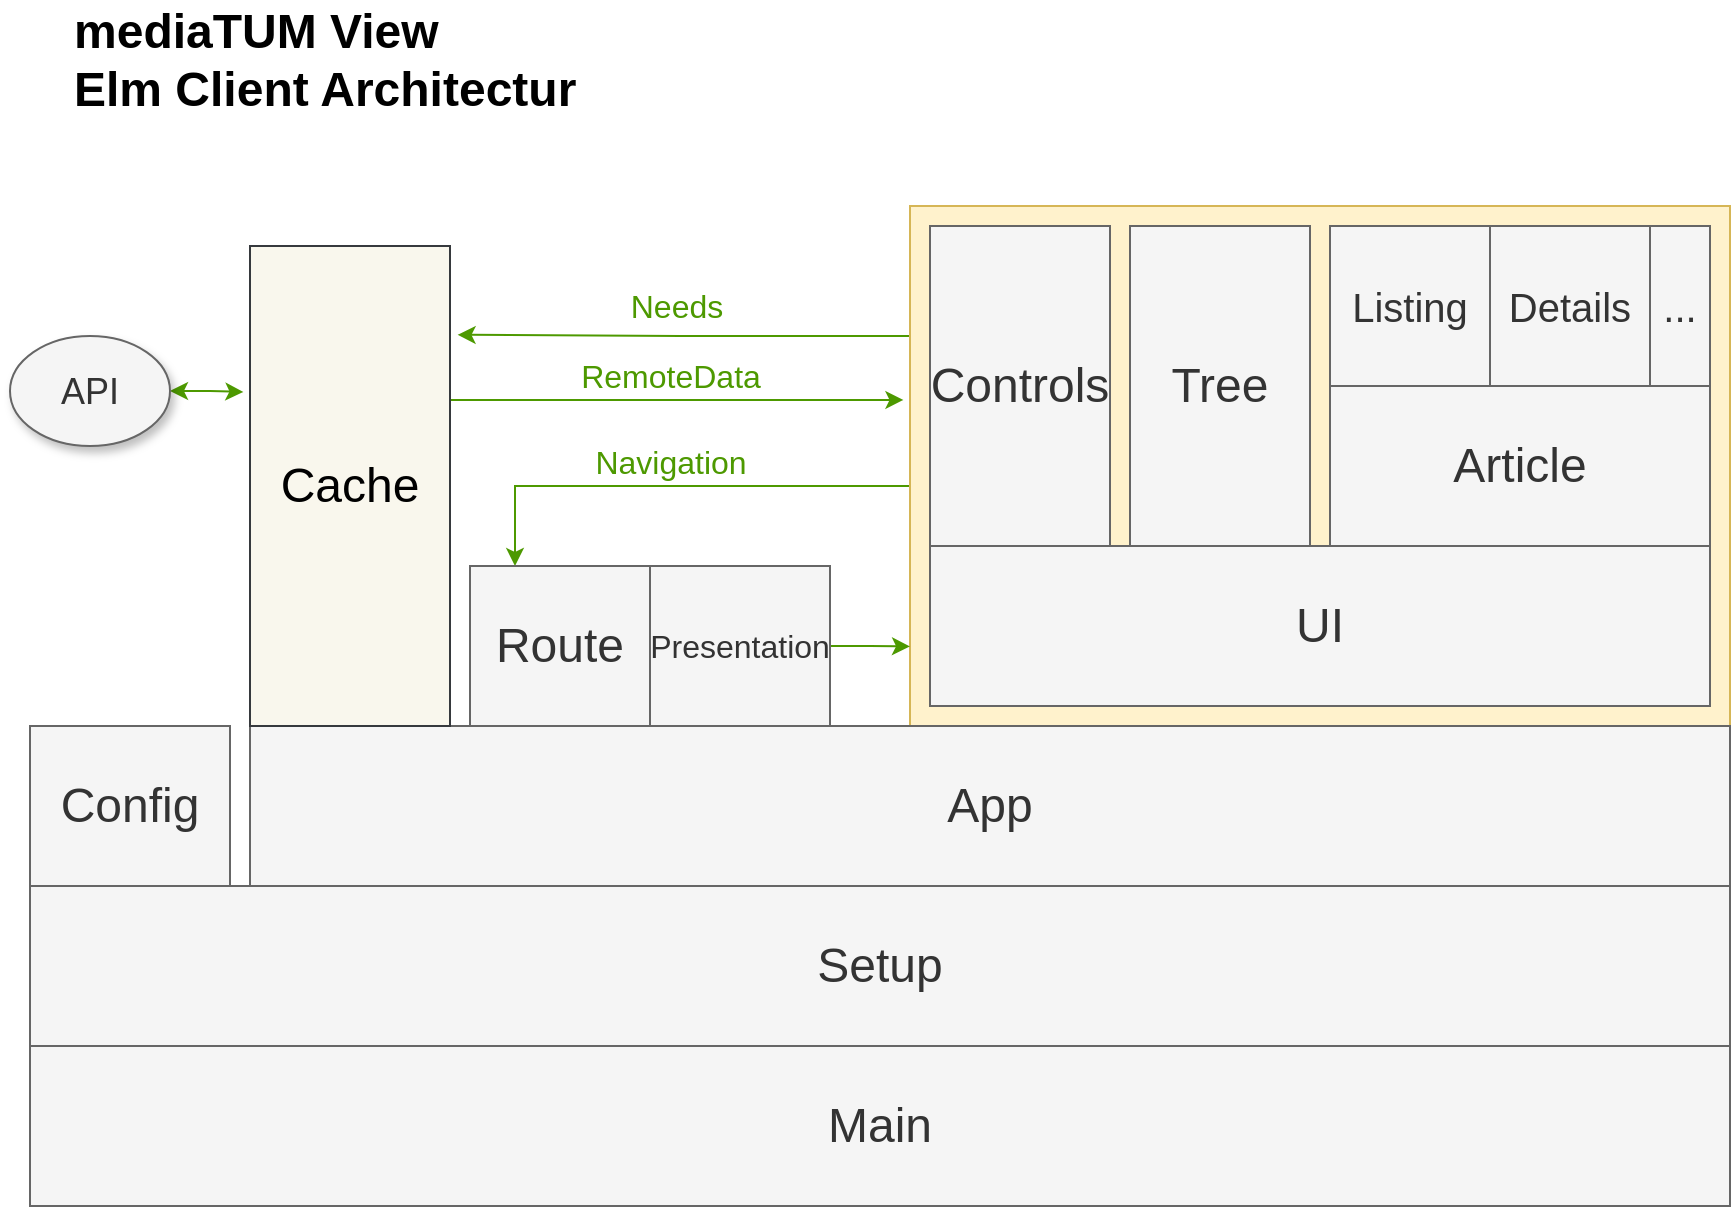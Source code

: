 <mxfile pages="1">
    <diagram id="z90aoosB8oT8kM0bExe6" name="Page-1">
        <mxGraphModel dx="976" dy="1437" grid="1" gridSize="10" guides="1" tooltips="1" connect="1" arrows="1" fold="1" page="1" pageScale="1" pageWidth="1169" pageHeight="827" math="0" shadow="0">
            <root>
                <mxCell id="0"/>
                <mxCell id="1" parent="0"/>
                <mxCell id="8" style="edgeStyle=orthogonalEdgeStyle;rounded=0;orthogonalLoop=1;jettySize=auto;html=1;exitX=0;exitY=0.25;exitDx=0;exitDy=0;entryX=1.038;entryY=0.185;entryDx=0;entryDy=0;entryPerimeter=0;fontSize=16;fontColor=#4D9900;strokeColor=#4D9900;" parent="1" source="6" target="sRgwNJVXHWI8L3lA_u1n-14" edge="1">
                    <mxGeometry relative="1" as="geometry"/>
                </mxCell>
                <mxCell id="9" value="Needs" style="edgeLabel;html=1;align=center;verticalAlign=middle;resizable=0;points=[];fontSize=16;fontColor=#4D9900;" parent="8" vertex="1" connectable="0">
                    <mxGeometry x="-0.271" y="3" relative="1" as="geometry">
                        <mxPoint x="-35" y="-18" as="offset"/>
                    </mxGeometry>
                </mxCell>
                <mxCell id="16" style="edgeStyle=orthogonalEdgeStyle;rounded=0;orthogonalLoop=1;jettySize=auto;html=1;entryX=0.25;entryY=0;entryDx=0;entryDy=0;fontSize=16;fontColor=#4D9900;strokeColor=#4D9900;" parent="1" source="6" target="4" edge="1">
                    <mxGeometry relative="1" as="geometry">
                        <Array as="points">
                            <mxPoint x="303" y="300"/>
                        </Array>
                    </mxGeometry>
                </mxCell>
                <mxCell id="17" value="Navigation" style="edgeLabel;html=1;align=center;verticalAlign=middle;resizable=0;points=[];fontSize=16;fontColor=#4D9900;" parent="16" vertex="1" connectable="0">
                    <mxGeometry x="0.032" y="2" relative="1" as="geometry">
                        <mxPoint x="2" y="-14" as="offset"/>
                    </mxGeometry>
                </mxCell>
                <mxCell id="6" value="" style="rounded=0;whiteSpace=wrap;html=1;fontSize=24;verticalAlign=middle;fillColor=#fff2cc;strokeColor=#d6b656;" parent="1" vertex="1">
                    <mxGeometry x="500" y="160" width="410" height="260" as="geometry"/>
                </mxCell>
                <mxCell id="sRgwNJVXHWI8L3lA_u1n-2" value="Setup&lt;br&gt;" style="rounded=0;whiteSpace=wrap;html=1;fontSize=24;verticalAlign=middle;fillColor=#f5f5f5;strokeColor=#666666;fontColor=#333333;" parent="1" vertex="1">
                    <mxGeometry x="60" y="500" width="850" height="80" as="geometry"/>
                </mxCell>
                <mxCell id="sRgwNJVXHWI8L3lA_u1n-3" value="App" style="rounded=0;whiteSpace=wrap;html=1;fontSize=24;verticalAlign=middle;fillColor=#f5f5f5;strokeColor=#666666;fontColor=#333333;" parent="1" vertex="1">
                    <mxGeometry x="170" y="420" width="740" height="80" as="geometry"/>
                </mxCell>
                <mxCell id="sRgwNJVXHWI8L3lA_u1n-4" value="UI" style="rounded=0;whiteSpace=wrap;html=1;fontSize=24;verticalAlign=middle;fillColor=#f5f5f5;strokeColor=#666666;fontColor=#333333;" parent="1" vertex="1">
                    <mxGeometry x="510" y="330" width="390" height="80" as="geometry"/>
                </mxCell>
                <mxCell id="sRgwNJVXHWI8L3lA_u1n-5" value="Article" style="rounded=0;whiteSpace=wrap;html=1;fontSize=24;verticalAlign=middle;fillColor=#f5f5f5;strokeColor=#666666;fontColor=#333333;" parent="1" vertex="1">
                    <mxGeometry x="710" y="250" width="190" height="80" as="geometry"/>
                </mxCell>
                <mxCell id="sRgwNJVXHWI8L3lA_u1n-8" value="Tree" style="rounded=0;whiteSpace=wrap;html=1;fontSize=24;verticalAlign=middle;fillColor=#f5f5f5;strokeColor=#666666;fontColor=#333333;" parent="1" vertex="1">
                    <mxGeometry x="610" y="170" width="90" height="160" as="geometry"/>
                </mxCell>
                <mxCell id="sRgwNJVXHWI8L3lA_u1n-9" value="Controls" style="rounded=0;whiteSpace=wrap;html=1;fontSize=24;verticalAlign=middle;fillColor=#f5f5f5;strokeColor=#666666;fontColor=#333333;" parent="1" vertex="1">
                    <mxGeometry x="510" y="170" width="90" height="160" as="geometry"/>
                </mxCell>
                <mxCell id="sRgwNJVXHWI8L3lA_u1n-10" value="Listing" style="rounded=0;whiteSpace=wrap;html=1;fontSize=20;verticalAlign=middle;fillColor=#f5f5f5;strokeColor=#666666;fontColor=#333333;" parent="1" vertex="1">
                    <mxGeometry x="710" y="170" width="80" height="80" as="geometry"/>
                </mxCell>
                <mxCell id="sRgwNJVXHWI8L3lA_u1n-11" value="Details" style="rounded=0;whiteSpace=wrap;html=1;fontSize=20;verticalAlign=middle;fillColor=#f5f5f5;strokeColor=#666666;fontColor=#333333;" parent="1" vertex="1">
                    <mxGeometry x="790" y="170" width="80" height="80" as="geometry"/>
                </mxCell>
                <mxCell id="sRgwNJVXHWI8L3lA_u1n-12" value="..." style="rounded=0;whiteSpace=wrap;html=1;fontSize=20;verticalAlign=middle;fillColor=#f5f5f5;strokeColor=#666666;fontColor=#333333;" parent="1" vertex="1">
                    <mxGeometry x="870" y="170" width="30" height="80" as="geometry"/>
                </mxCell>
                <mxCell id="25" style="edgeStyle=orthogonalEdgeStyle;rounded=0;orthogonalLoop=1;jettySize=auto;html=1;entryX=-0.008;entryY=0.373;entryDx=0;entryDy=0;entryPerimeter=0;startArrow=none;startFill=0;strokeColor=#4D9900;fontSize=22;fontColor=#000000;" parent="1" source="sRgwNJVXHWI8L3lA_u1n-14" target="6" edge="1">
                    <mxGeometry relative="1" as="geometry">
                        <Array as="points">
                            <mxPoint x="330" y="257"/>
                            <mxPoint x="330" y="257"/>
                        </Array>
                    </mxGeometry>
                </mxCell>
                <mxCell id="26" value="RemoteData" style="edgeLabel;html=1;align=center;verticalAlign=middle;resizable=0;points=[];fontSize=16;fontColor=#4D9900;" parent="25" vertex="1" connectable="0">
                    <mxGeometry x="-0.25" y="-1" relative="1" as="geometry">
                        <mxPoint x="25" y="-13" as="offset"/>
                    </mxGeometry>
                </mxCell>
                <mxCell id="sRgwNJVXHWI8L3lA_u1n-14" value="Cache" style="rounded=0;whiteSpace=wrap;html=1;fontSize=24;verticalAlign=middle;fillColor=#f9f7ed;strokeColor=#36393d;" parent="1" vertex="1">
                    <mxGeometry x="170" y="180" width="100" height="240" as="geometry"/>
                </mxCell>
                <mxCell id="2" value="Main" style="rounded=0;whiteSpace=wrap;html=1;fontSize=24;verticalAlign=middle;fillColor=#f5f5f5;strokeColor=#666666;fontColor=#333333;" parent="1" vertex="1">
                    <mxGeometry x="60" y="580" width="850" height="80" as="geometry"/>
                </mxCell>
                <mxCell id="3" value="Config&lt;br&gt;" style="rounded=0;whiteSpace=wrap;html=1;fontSize=24;verticalAlign=middle;fillColor=#f5f5f5;strokeColor=#666666;fontColor=#333333;" parent="1" vertex="1">
                    <mxGeometry x="60" y="420" width="100" height="80" as="geometry"/>
                </mxCell>
                <mxCell id="4" value="Route&lt;br&gt;" style="rounded=0;whiteSpace=wrap;html=1;fontSize=24;verticalAlign=middle;fillColor=#f5f5f5;strokeColor=#666666;fontColor=#333333;" parent="1" vertex="1">
                    <mxGeometry x="280" y="340" width="90" height="80" as="geometry"/>
                </mxCell>
                <mxCell id="15" style="edgeStyle=orthogonalEdgeStyle;rounded=0;orthogonalLoop=1;jettySize=auto;html=1;entryX=0;entryY=0.847;entryDx=0;entryDy=0;entryPerimeter=0;fontSize=16;fontColor=#4D9900;strokeColor=#4D9900;" parent="1" source="5" target="6" edge="1">
                    <mxGeometry relative="1" as="geometry"/>
                </mxCell>
                <mxCell id="5" value="Presentation" style="rounded=0;whiteSpace=wrap;html=1;fontSize=16;verticalAlign=middle;fillColor=#f5f5f5;strokeColor=#666666;fontColor=#333333;" parent="1" vertex="1">
                    <mxGeometry x="370" y="340" width="90" height="80" as="geometry"/>
                </mxCell>
                <mxCell id="20" value="mediaTUM View&#10;Elm Client Architectur" style="text;strokeColor=none;fillColor=none;align=left;verticalAlign=middle;whiteSpace=wrap;rounded=0;fontSize=24;fontStyle=1;spacing=2;labelBackgroundColor=none;labelBorderColor=none;" parent="1" vertex="1">
                    <mxGeometry x="80" y="57" width="350" height="60" as="geometry"/>
                </mxCell>
                <mxCell id="24" style="edgeStyle=orthogonalEdgeStyle;rounded=0;orthogonalLoop=1;jettySize=auto;html=1;entryX=-0.033;entryY=0.304;entryDx=0;entryDy=0;entryPerimeter=0;strokeColor=#4D9900;fontSize=22;fontColor=#000000;startArrow=classic;startFill=1;" parent="1" source="23" target="sRgwNJVXHWI8L3lA_u1n-14" edge="1">
                    <mxGeometry relative="1" as="geometry"/>
                </mxCell>
                <mxCell id="23" value="API" style="ellipse;whiteSpace=wrap;html=1;shadow=1;labelBackgroundColor=none;strokeColor=#666666;fillColor=#f5f5f5;fontSize=18;align=center;fontColor=#333333;" parent="1" vertex="1">
                    <mxGeometry x="50" y="225" width="80" height="55" as="geometry"/>
                </mxCell>
            </root>
        </mxGraphModel>
    </diagram>
</mxfile>